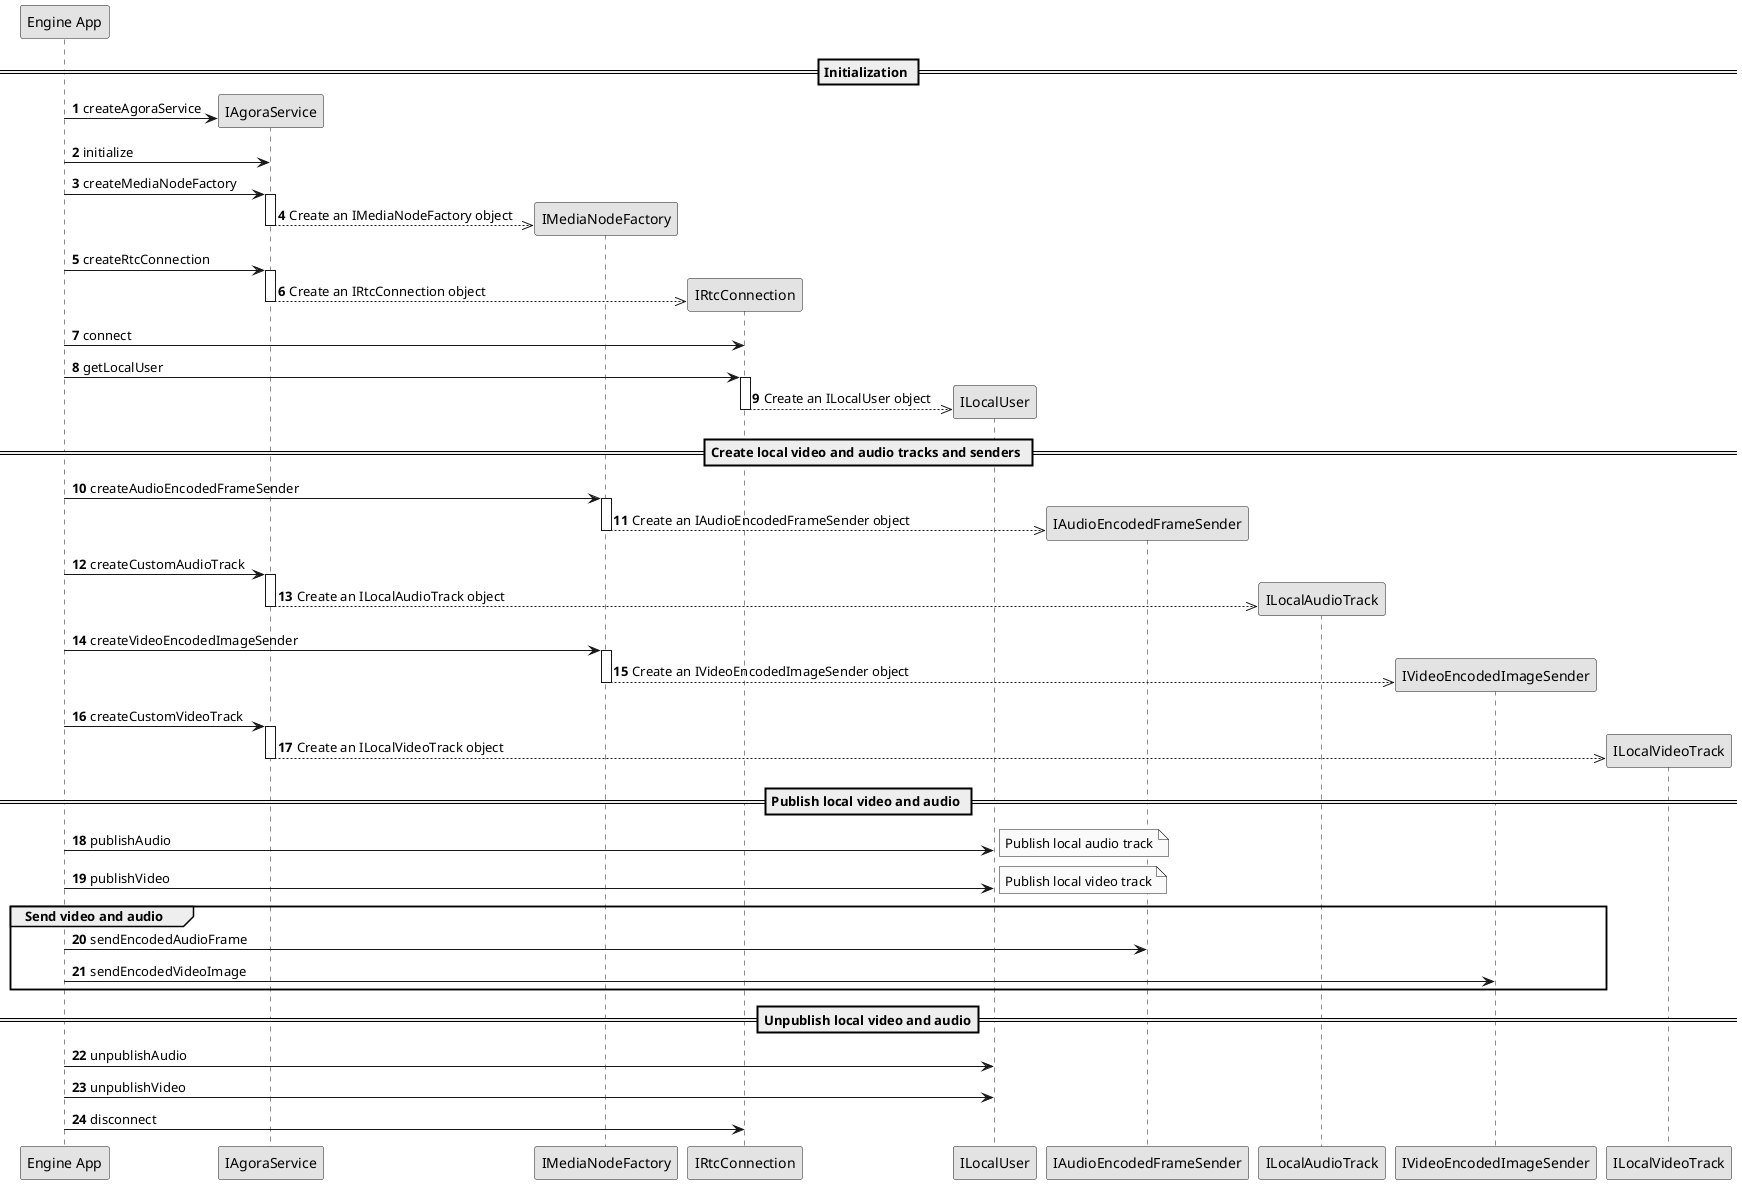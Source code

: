 @startuml
autonumber
skinparam Monochrome true
participant "Engine App"
== Initialization ==
create IAgoraService
"Engine App"->IAgoraService: createAgoraService
"Engine App"->IAgoraService: initialize

"Engine App"->IAgoraService: createMediaNodeFactory
activate IAgoraService
create IMediaNodeFactory
IAgoraService-->>IMediaNodeFactory: Create an IMediaNodeFactory object
deactivate IAgoraService

"Engine App"->IAgoraService: createRtcConnection
activate IAgoraService
create IRtcConnection
IAgoraService-->>IRtcConnection: Create an IRtcConnection object
deactivate IAgoraService

"Engine App"->IRtcConnection: connect

"Engine App"->IRtcConnection: getLocalUser
activate IRtcConnection
create ILocalUser
IRtcConnection-->>ILocalUser: Create an ILocalUser object
deactivate IRtcConnection

== Create local video and audio tracks and senders ==

"Engine App"->IMediaNodeFactory: createAudioEncodedFrameSender
activate IMediaNodeFactory
create IAudioEncodedFrameSender
IMediaNodeFactory-->>IAudioEncodedFrameSender: Create an IAudioEncodedFrameSender object
deactivate IMediaNodeFactory


"Engine App"->IAgoraService: createCustomAudioTrack
activate IAgoraService
create ILocalAudioTrack
IAgoraService-->>ILocalAudioTrack: Create an ILocalAudioTrack object
deactivate IAgoraService


"Engine App"->IMediaNodeFactory: createVideoEncodedImageSender
activate IMediaNodeFactory
create IVideoEncodedImageSender
IMediaNodeFactory-->>IVideoEncodedImageSender: Create an IVideoEncodedImageSender object
deactivate IMediaNodeFactory

"Engine App"->IAgoraService: createCustomVideoTrack
activate IAgoraService
create ILocalVideoTrack
IAgoraService-->>ILocalVideoTrack: Create an ILocalVideoTrack object
deactivate IAgoraService

== Publish local video and audio ==
"Engine App"->ILocalUser: publishAudio
note right: Publish local audio track
"Engine App"->ILocalUser: publishVideo
note right: Publish local video track

group Send video and audio
"Engine App"->IAudioEncodedFrameSender: sendEncodedAudioFrame
"Engine App"->IVideoEncodedImageSender: sendEncodedVideoImage
end

== Unpublish local video and audio==
"Engine App"->ILocalUser: unpublishAudio
"Engine App"->ILocalUser: unpublishVideo
"Engine App"->IRtcConnection: disconnect
@enduml
